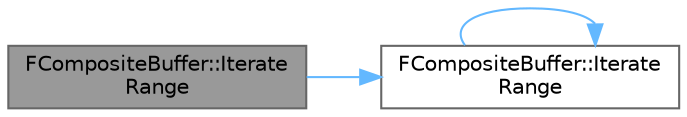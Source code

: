 digraph "FCompositeBuffer::IterateRange"
{
 // INTERACTIVE_SVG=YES
 // LATEX_PDF_SIZE
  bgcolor="transparent";
  edge [fontname=Helvetica,fontsize=10,labelfontname=Helvetica,labelfontsize=10];
  node [fontname=Helvetica,fontsize=10,shape=box,height=0.2,width=0.4];
  rankdir="LR";
  Node1 [id="Node000001",label="FCompositeBuffer::Iterate\lRange",height=0.2,width=0.4,color="gray40", fillcolor="grey60", style="filled", fontcolor="black",tooltip=" "];
  Node1 -> Node2 [id="edge1_Node000001_Node000002",color="steelblue1",style="solid",tooltip=" "];
  Node2 [id="Node000002",label="FCompositeBuffer::Iterate\lRange",height=0.2,width=0.4,color="grey40", fillcolor="white", style="filled",URL="$d3/d5b/classFCompositeBuffer.html#a65fad9032b1680471832421e2e49c940",tooltip="Invokes a visitor with a view of each segment that intersects with a range."];
  Node2 -> Node2 [id="edge2_Node000002_Node000002",color="steelblue1",style="solid",tooltip=" "];
}
